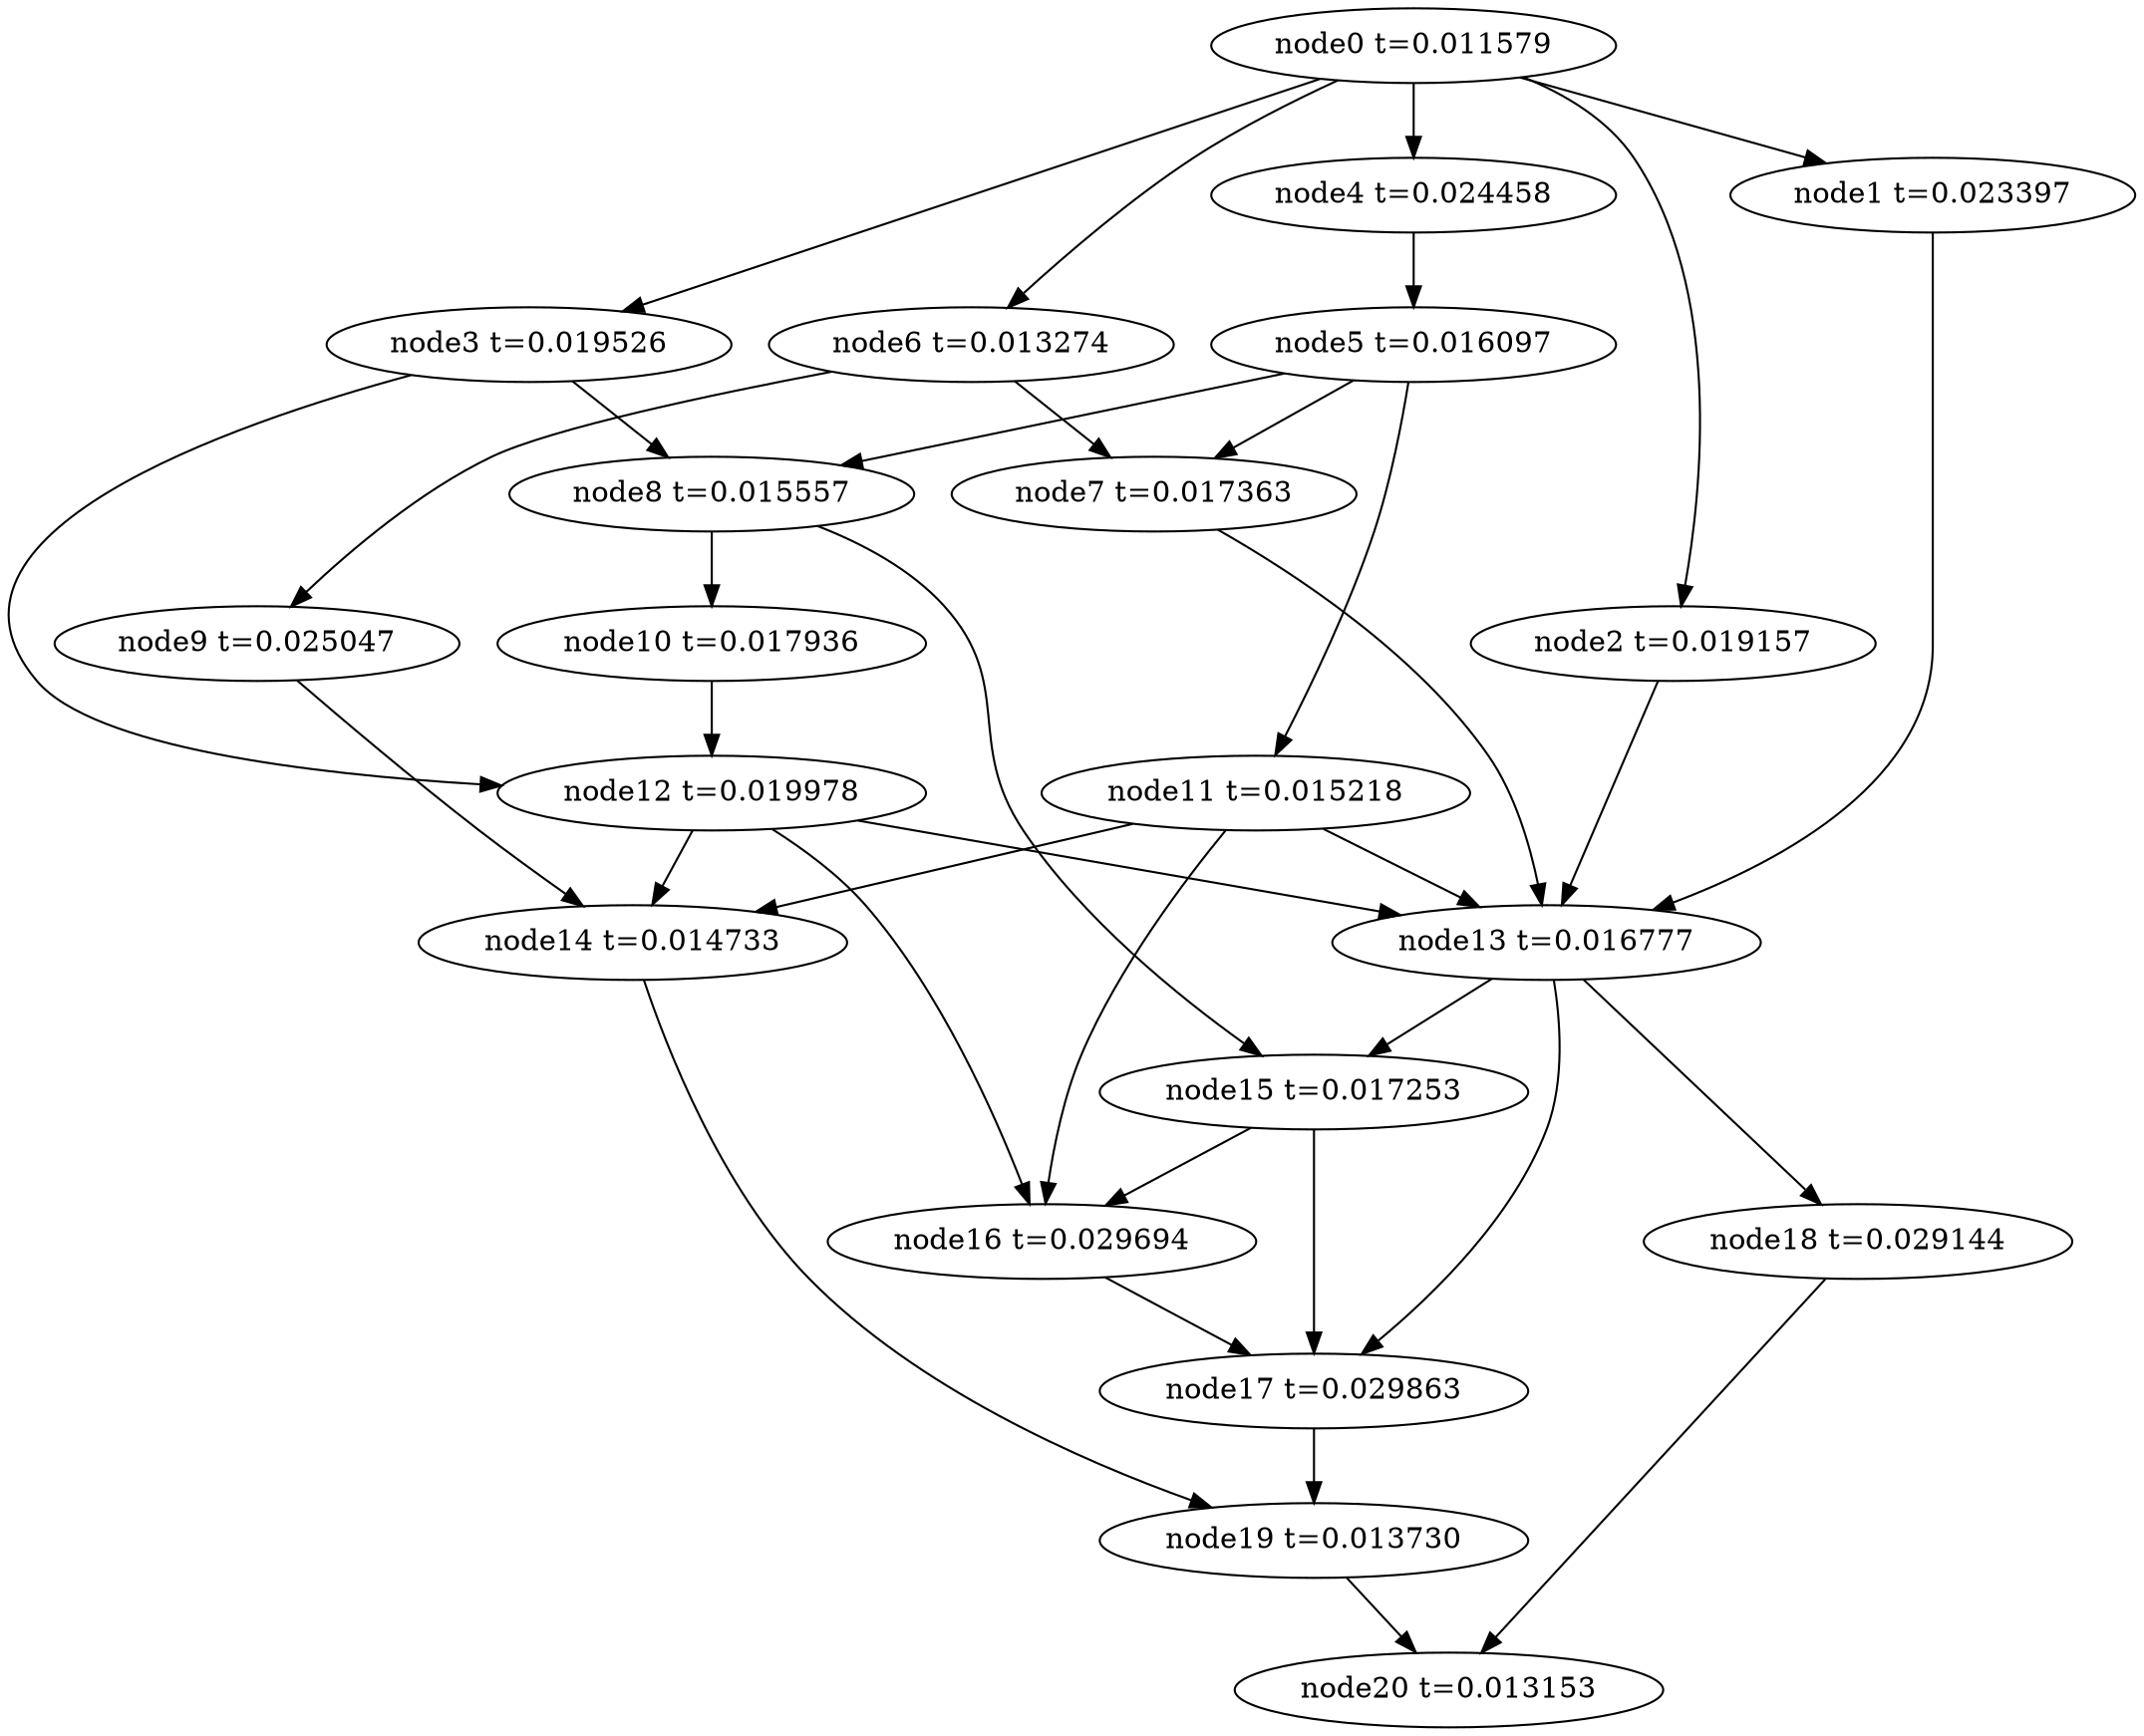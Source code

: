 digraph g{
	node20[label="node20 t=0.013153"]
	node19 -> node20
	node19[label="node19 t=0.013730"];
	node18 -> node20
	node18[label="node18 t=0.029144"];
	node17 -> node19
	node17[label="node17 t=0.029863"];
	node16 -> node17
	node16[label="node16 t=0.029694"];
	node15 -> node17
	node15 -> node16
	node15[label="node15 t=0.017253"];
	node14 -> node19
	node14[label="node14 t=0.014733"];
	node13 -> node18
	node13 -> node17
	node13 -> node15
	node13[label="node13 t=0.016777"];
	node12 -> node16
	node12 -> node14
	node12 -> node13
	node12[label="node12 t=0.019978"];
	node11 -> node16
	node11 -> node14
	node11 -> node13
	node11[label="node11 t=0.015218"];
	node10 -> node12
	node10[label="node10 t=0.017936"];
	node9 -> node14
	node9[label="node9 t=0.025047"];
	node8 -> node15
	node8 -> node10
	node8[label="node8 t=0.015557"];
	node7 -> node13
	node7[label="node7 t=0.017363"];
	node6 -> node9
	node6 -> node7
	node6[label="node6 t=0.013274"];
	node5 -> node11
	node5 -> node8
	node5 -> node7
	node5[label="node5 t=0.016097"];
	node4 -> node5
	node4[label="node4 t=0.024458"];
	node3 -> node12
	node3 -> node8
	node3[label="node3 t=0.019526"];
	node2 -> node13
	node2[label="node2 t=0.019157"];
	node1 -> node13
	node1[label="node1 t=0.023397"];
	node0 -> node6
	node0 -> node4
	node0 -> node3
	node0 -> node2
	node0 -> node1
	node0[label="node0 t=0.011579"];
}
